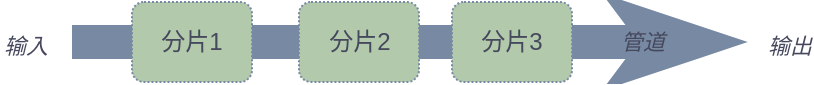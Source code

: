 <mxfile version="20.8.16" type="github">
  <diagram id="NMOIy1-YflUdFp0YAtX-" name="第 1 页">
    <mxGraphModel dx="625" dy="335" grid="1" gridSize="10" guides="1" tooltips="1" connect="1" arrows="1" fold="1" page="1" pageScale="1" pageWidth="827" pageHeight="1169" math="0" shadow="0">
      <root>
        <mxCell id="0" />
        <mxCell id="1" parent="0" />
        <mxCell id="mVJoJoQlIlBYF4ZiNvmV-1" value="" style="endArrow=classicThin;html=1;fillColor=#B2C9AB;strokeColor=#788AA3;strokeWidth=17;rounded=0;endFill=1;labelBackgroundColor=none;fontColor=default;startArrow=none;" edge="1" parent="1" source="mVJoJoQlIlBYF4ZiNvmV-38">
          <mxGeometry relative="1" as="geometry">
            <mxPoint x="280" y="430" as="sourcePoint" />
            <mxPoint x="600" y="430" as="targetPoint" />
          </mxGeometry>
        </mxCell>
        <mxCell id="mVJoJoQlIlBYF4ZiNvmV-4" value="输出" style="edgeLabel;resizable=0;html=1;align=right;verticalAlign=bottom;fontStyle=2;labelBackgroundColor=none;fontColor=#46495D;" connectable="0" vertex="1" parent="mVJoJoQlIlBYF4ZiNvmV-1">
          <mxGeometry x="1" relative="1" as="geometry">
            <mxPoint x="40" y="10" as="offset" />
          </mxGeometry>
        </mxCell>
        <mxCell id="mVJoJoQlIlBYF4ZiNvmV-56" value="" style="endArrow=none;html=1;fillColor=#B2C9AB;strokeColor=#788AA3;strokeWidth=17;rounded=0;endFill=1;labelBackgroundColor=none;fontColor=default;" edge="1" parent="1" target="mVJoJoQlIlBYF4ZiNvmV-39">
          <mxGeometry relative="1" as="geometry">
            <mxPoint x="270" y="430" as="sourcePoint" />
            <mxPoint x="600" y="430" as="targetPoint" />
          </mxGeometry>
        </mxCell>
        <mxCell id="mVJoJoQlIlBYF4ZiNvmV-57" value="管道" style="edgeLabel;resizable=0;html=1;align=center;verticalAlign=middle;fontStyle=2;labelBackgroundColor=none;fontColor=#46495D;" connectable="0" vertex="1" parent="mVJoJoQlIlBYF4ZiNvmV-56">
          <mxGeometry relative="1" as="geometry">
            <mxPoint x="228" as="offset" />
          </mxGeometry>
        </mxCell>
        <mxCell id="mVJoJoQlIlBYF4ZiNvmV-58" value="输入" style="edgeLabel;resizable=0;html=1;align=left;verticalAlign=bottom;fontStyle=2;labelBackgroundColor=none;fontColor=#46495D;" connectable="0" vertex="1" parent="mVJoJoQlIlBYF4ZiNvmV-56">
          <mxGeometry x="-1" relative="1" as="geometry">
            <mxPoint x="-36" y="10" as="offset" />
          </mxGeometry>
        </mxCell>
        <mxCell id="mVJoJoQlIlBYF4ZiNvmV-29" value="分片1" style="rounded=1;whiteSpace=wrap;html=1;labelBackgroundColor=none;dashed=1;dashPattern=1 1;fillColor=#B2C9AB;strokeColor=#788AA3;fontColor=#46495D;" vertex="1" parent="1">
          <mxGeometry x="300" y="410" width="60" height="40" as="geometry" />
        </mxCell>
        <mxCell id="mVJoJoQlIlBYF4ZiNvmV-39" value="分片2" style="rounded=1;whiteSpace=wrap;html=1;labelBackgroundColor=none;dashed=1;dashPattern=1 1;fillColor=#B2C9AB;strokeColor=#788AA3;fontColor=#46495D;" vertex="1" parent="1">
          <mxGeometry x="383.5" y="410" width="60" height="40" as="geometry" />
        </mxCell>
        <mxCell id="mVJoJoQlIlBYF4ZiNvmV-60" value="" style="endArrow=none;html=1;fillColor=#B2C9AB;strokeColor=#788AA3;strokeWidth=17;rounded=0;endFill=1;labelBackgroundColor=none;fontColor=default;startArrow=none;" edge="1" parent="1" source="mVJoJoQlIlBYF4ZiNvmV-39" target="mVJoJoQlIlBYF4ZiNvmV-38">
          <mxGeometry relative="1" as="geometry">
            <mxPoint x="430" y="430" as="sourcePoint" />
            <mxPoint x="600" y="430" as="targetPoint" />
          </mxGeometry>
        </mxCell>
        <mxCell id="mVJoJoQlIlBYF4ZiNvmV-38" value="分片3" style="rounded=1;whiteSpace=wrap;html=1;labelBackgroundColor=none;dashed=1;dashPattern=1 1;fillColor=#B2C9AB;strokeColor=#788AA3;fontColor=#46495D;" vertex="1" parent="1">
          <mxGeometry x="460" y="410" width="60" height="40" as="geometry" />
        </mxCell>
      </root>
    </mxGraphModel>
  </diagram>
</mxfile>
